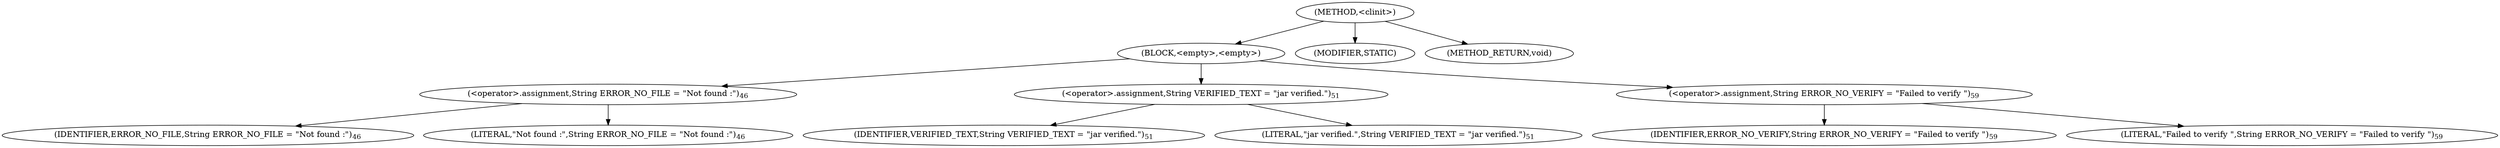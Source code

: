 digraph "&lt;clinit&gt;" {  
"450" [label = <(METHOD,&lt;clinit&gt;)> ]
"451" [label = <(BLOCK,&lt;empty&gt;,&lt;empty&gt;)> ]
"452" [label = <(&lt;operator&gt;.assignment,String ERROR_NO_FILE = &quot;Not found :&quot;)<SUB>46</SUB>> ]
"453" [label = <(IDENTIFIER,ERROR_NO_FILE,String ERROR_NO_FILE = &quot;Not found :&quot;)<SUB>46</SUB>> ]
"454" [label = <(LITERAL,&quot;Not found :&quot;,String ERROR_NO_FILE = &quot;Not found :&quot;)<SUB>46</SUB>> ]
"455" [label = <(&lt;operator&gt;.assignment,String VERIFIED_TEXT = &quot;jar verified.&quot;)<SUB>51</SUB>> ]
"456" [label = <(IDENTIFIER,VERIFIED_TEXT,String VERIFIED_TEXT = &quot;jar verified.&quot;)<SUB>51</SUB>> ]
"457" [label = <(LITERAL,&quot;jar verified.&quot;,String VERIFIED_TEXT = &quot;jar verified.&quot;)<SUB>51</SUB>> ]
"458" [label = <(&lt;operator&gt;.assignment,String ERROR_NO_VERIFY = &quot;Failed to verify &quot;)<SUB>59</SUB>> ]
"459" [label = <(IDENTIFIER,ERROR_NO_VERIFY,String ERROR_NO_VERIFY = &quot;Failed to verify &quot;)<SUB>59</SUB>> ]
"460" [label = <(LITERAL,&quot;Failed to verify &quot;,String ERROR_NO_VERIFY = &quot;Failed to verify &quot;)<SUB>59</SUB>> ]
"461" [label = <(MODIFIER,STATIC)> ]
"462" [label = <(METHOD_RETURN,void)> ]
  "450" -> "451" 
  "450" -> "461" 
  "450" -> "462" 
  "451" -> "452" 
  "451" -> "455" 
  "451" -> "458" 
  "452" -> "453" 
  "452" -> "454" 
  "455" -> "456" 
  "455" -> "457" 
  "458" -> "459" 
  "458" -> "460" 
}
